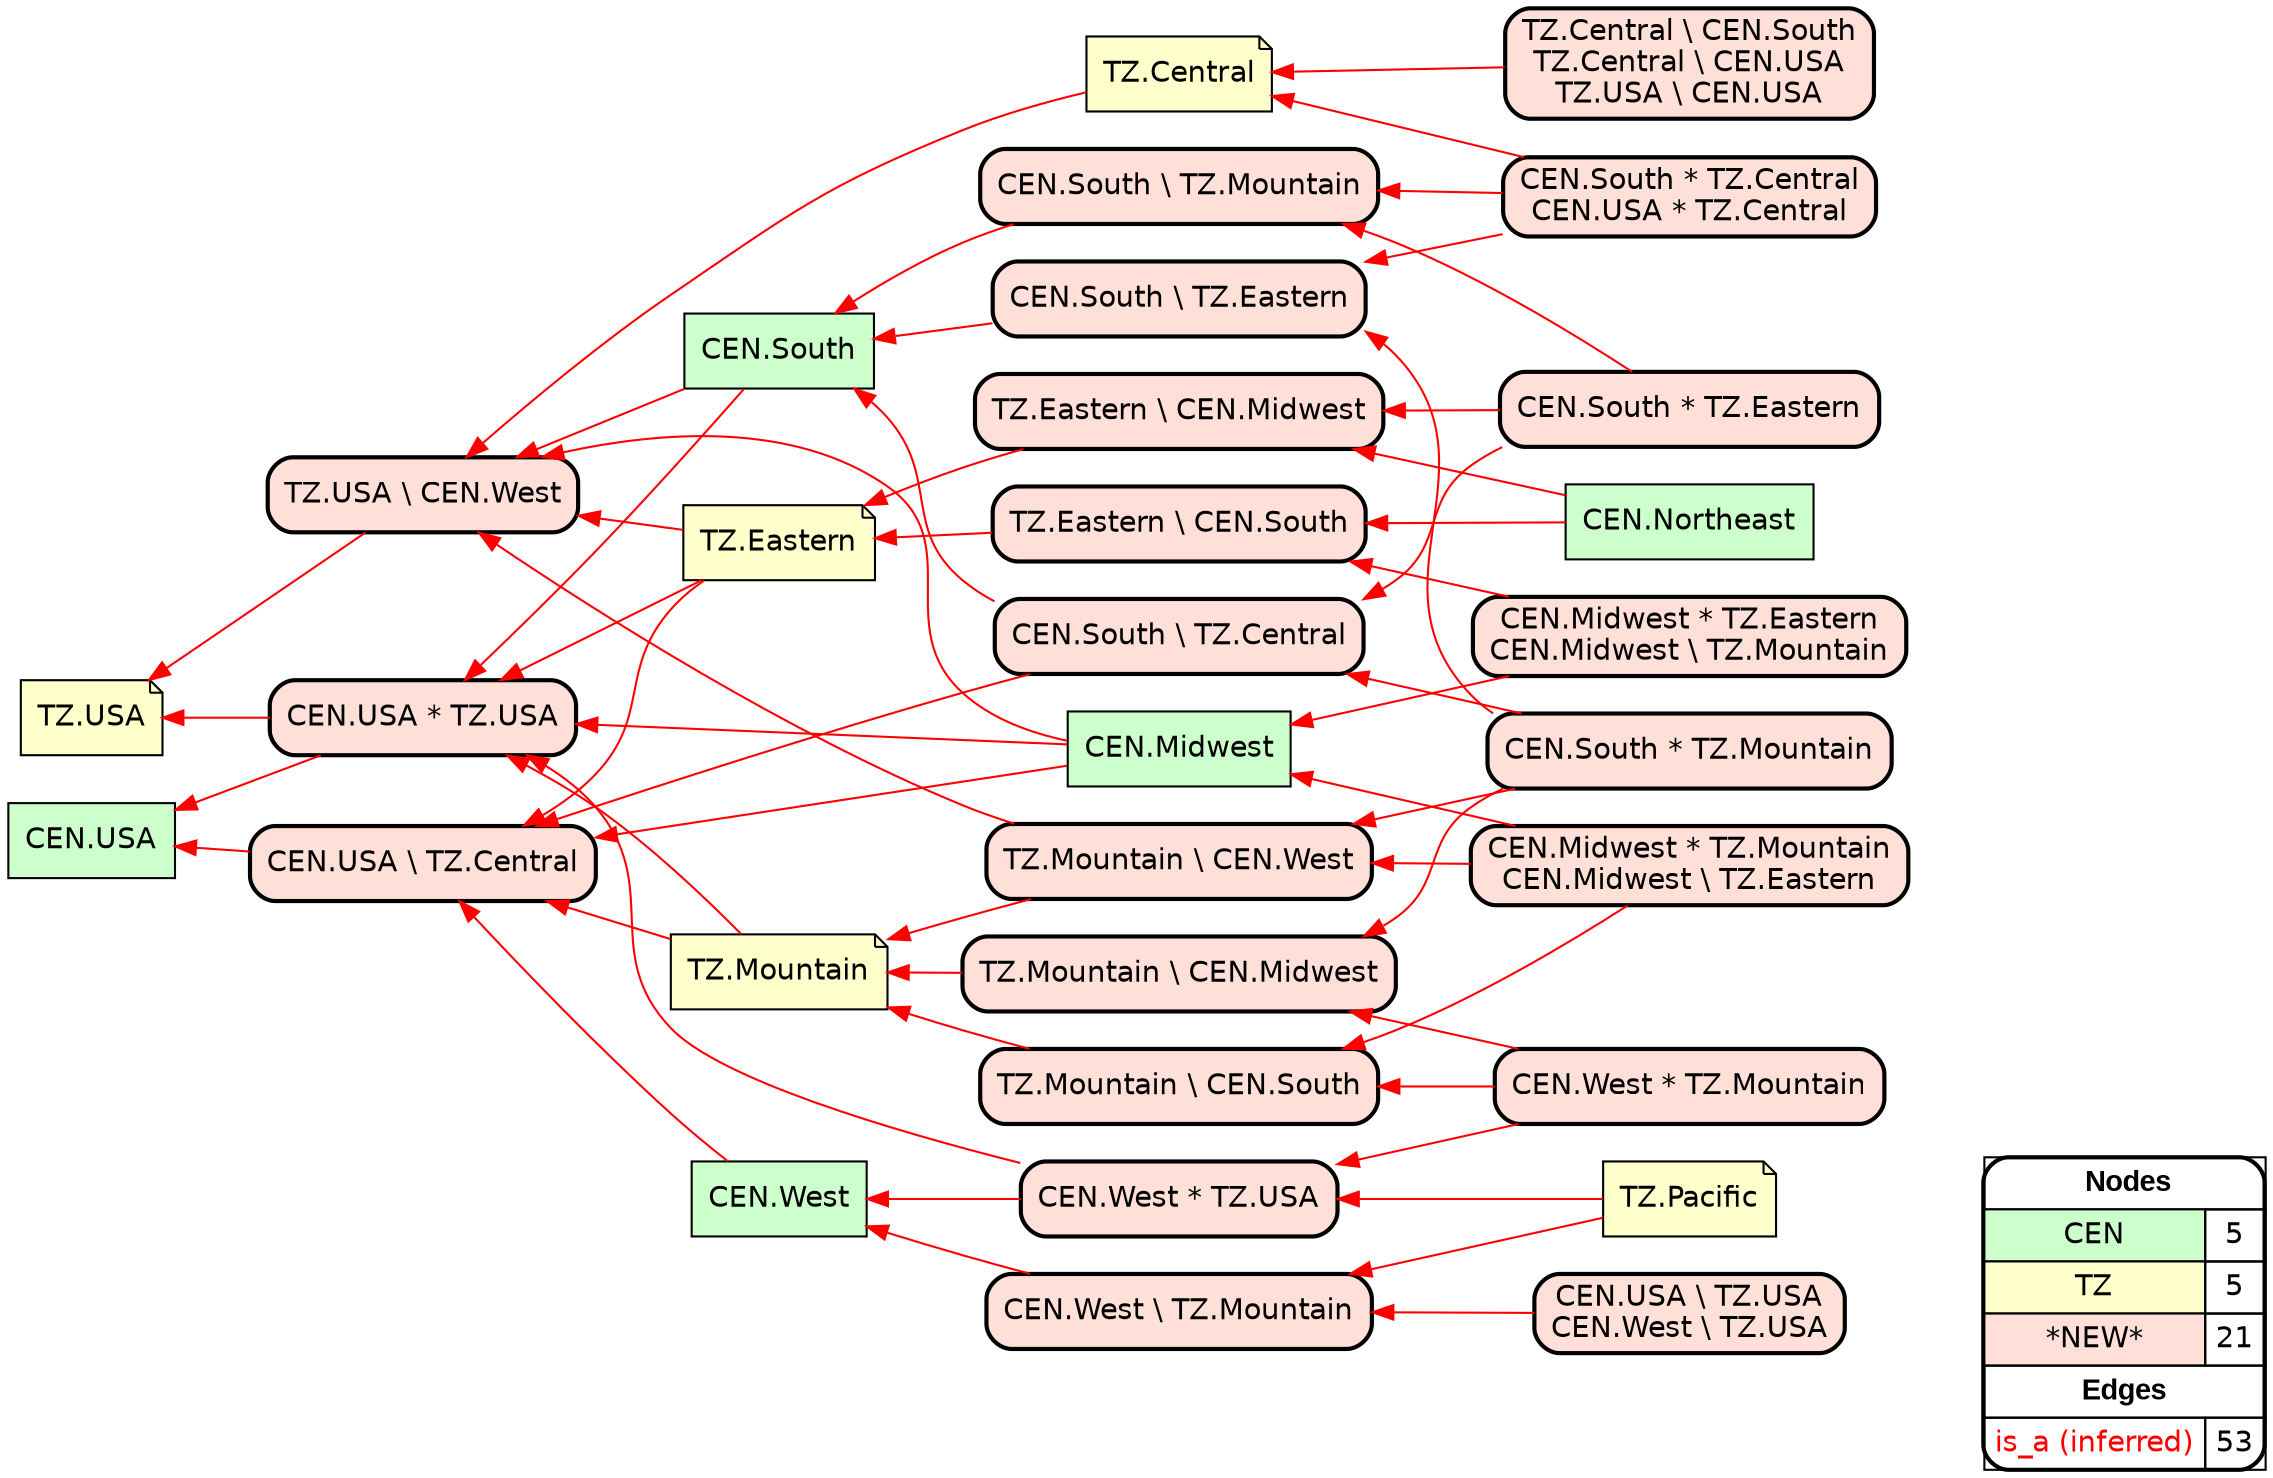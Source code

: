 digraph{
rankdir=RL
node[shape=box style=filled fillcolor="#CCFFCC" fontname="helvetica"] 
"CEN.Midwest"
"CEN.USA"
"CEN.West"
"CEN.Northeast"
"CEN.South"
node[shape=note style=filled fillcolor="#FFFFCC" fontname="helvetica"] 
"TZ.Eastern"
"TZ.USA"
"TZ.Mountain"
"TZ.Pacific"
"TZ.Central"
node[shape=box style="filled,rounded,bold" fillcolor="#FFE0D8" fontname="helvetica"] 
"CEN.West * TZ.USA"
"CEN.USA \\ TZ.Central"
"TZ.Mountain \\ CEN.South"
"TZ.Central \\ CEN.South\nTZ.Central \\ CEN.USA\nTZ.USA \\ CEN.USA"
"CEN.South \\ TZ.Central"
"CEN.South * TZ.Eastern"
"CEN.South \\ TZ.Eastern"
"CEN.South * TZ.Central\nCEN.USA * TZ.Central"
"CEN.South * TZ.Mountain"
"TZ.Eastern \\ CEN.Midwest"
"CEN.West \\ TZ.Mountain"
"CEN.West * TZ.Mountain"
"CEN.USA \\ TZ.USA\nCEN.West \\ TZ.USA"
"TZ.Mountain \\ CEN.West"
"CEN.Midwest * TZ.Mountain\nCEN.Midwest \\ TZ.Eastern"
"TZ.Mountain \\ CEN.Midwest"
"CEN.South \\ TZ.Mountain"
"TZ.USA \\ CEN.West"
"CEN.USA * TZ.USA"
"CEN.Midwest * TZ.Eastern\nCEN.Midwest \\ TZ.Mountain"
"TZ.Eastern \\ CEN.South"
edge[arrowhead=normal style=solid color="#FF0000" constraint=true penwidth=1]
"CEN.South * TZ.Central\nCEN.USA * TZ.Central" -> "CEN.South \\ TZ.Mountain"
"CEN.South * TZ.Central\nCEN.USA * TZ.Central" -> "CEN.South \\ TZ.Eastern"
"CEN.South" -> "CEN.USA * TZ.USA"
"TZ.Eastern" -> "TZ.USA \\ CEN.West"
"TZ.Central" -> "TZ.USA \\ CEN.West"
"TZ.Mountain \\ CEN.West" -> "TZ.USA \\ CEN.West"
"CEN.West \\ TZ.Mountain" -> "CEN.West"
"TZ.Mountain \\ CEN.South" -> "TZ.Mountain"
"CEN.South \\ TZ.Central" -> "CEN.South"
"CEN.West * TZ.USA" -> "CEN.West"
"TZ.Mountain" -> "CEN.USA * TZ.USA"
"CEN.South * TZ.Eastern" -> "CEN.South \\ TZ.Mountain"
"TZ.Pacific" -> "CEN.West * TZ.USA"
"CEN.West * TZ.USA" -> "CEN.USA * TZ.USA"
"TZ.Central \\ CEN.South\nTZ.Central \\ CEN.USA\nTZ.USA \\ CEN.USA" -> "TZ.Central"
"TZ.Mountain" -> "CEN.USA \\ TZ.Central"
"CEN.South * TZ.Mountain" -> "CEN.South \\ TZ.Eastern"
"CEN.West * TZ.Mountain" -> "TZ.Mountain \\ CEN.Midwest"
"CEN.Midwest * TZ.Mountain\nCEN.Midwest \\ TZ.Eastern" -> "TZ.Mountain \\ CEN.West"
"CEN.South" -> "TZ.USA \\ CEN.West"
"CEN.Northeast" -> "TZ.Eastern \\ CEN.Midwest"
"TZ.Eastern \\ CEN.Midwest" -> "TZ.Eastern"
"CEN.West" -> "CEN.USA \\ TZ.Central"
"TZ.USA \\ CEN.West" -> "TZ.USA"
"TZ.Eastern" -> "CEN.USA * TZ.USA"
"CEN.South * TZ.Eastern" -> "TZ.Eastern \\ CEN.Midwest"
"CEN.South \\ TZ.Mountain" -> "CEN.South"
"TZ.Mountain \\ CEN.West" -> "TZ.Mountain"
"TZ.Eastern" -> "CEN.USA \\ TZ.Central"
"CEN.Midwest * TZ.Mountain\nCEN.Midwest \\ TZ.Eastern" -> "TZ.Mountain \\ CEN.South"
"CEN.Northeast" -> "TZ.Eastern \\ CEN.South"
"CEN.Midwest" -> "TZ.USA \\ CEN.West"
"TZ.Pacific" -> "CEN.West \\ TZ.Mountain"
"CEN.Midwest * TZ.Eastern\nCEN.Midwest \\ TZ.Mountain" -> "CEN.Midwest"
"CEN.West * TZ.Mountain" -> "TZ.Mountain \\ CEN.South"
"CEN.USA * TZ.USA" -> "CEN.USA"
"CEN.South \\ TZ.Central" -> "CEN.USA \\ TZ.Central"
"CEN.Midwest * TZ.Mountain\nCEN.Midwest \\ TZ.Eastern" -> "CEN.Midwest"
"CEN.USA \\ TZ.USA\nCEN.West \\ TZ.USA" -> "CEN.West \\ TZ.Mountain"
"CEN.South * TZ.Mountain" -> "TZ.Mountain \\ CEN.Midwest"
"CEN.Midwest" -> "CEN.USA * TZ.USA"
"CEN.West * TZ.Mountain" -> "CEN.West * TZ.USA"
"CEN.Midwest" -> "CEN.USA \\ TZ.Central"
"CEN.South * TZ.Mountain" -> "TZ.Mountain \\ CEN.West"
"TZ.Eastern \\ CEN.South" -> "TZ.Eastern"
"CEN.Midwest * TZ.Eastern\nCEN.Midwest \\ TZ.Mountain" -> "TZ.Eastern \\ CEN.South"
"CEN.South * TZ.Central\nCEN.USA * TZ.Central" -> "TZ.Central"
"CEN.South * TZ.Mountain" -> "CEN.South \\ TZ.Central"
"CEN.South \\ TZ.Eastern" -> "CEN.South"
"TZ.Mountain \\ CEN.Midwest" -> "TZ.Mountain"
"CEN.USA \\ TZ.Central" -> "CEN.USA"
"CEN.South * TZ.Eastern" -> "CEN.South \\ TZ.Central"
"CEN.USA * TZ.USA" -> "TZ.USA"
edge[arrowhead=normal style=dotted color="#000000" constraint=true penwidth=1]
node[shape=box] 
{rank=source Legend [fillcolor= white margin=0 label=< 
 <TABLE BORDER="0" CELLBORDER="1" CELLSPACING="0" CELLPADDING="4"> 
<TR> <TD COLSPAN="2"><font face="Arial Black"> Nodes</font></TD> </TR> 
<TR> 
 <TD bgcolor="#CCFFCC" fontname="helvetica">CEN</TD> 
 <TD>5</TD> 
 </TR> 
<TR> 
 <TD bgcolor="#FFFFCC" fontname="helvetica">TZ</TD> 
 <TD>5</TD> 
 </TR> 
<TR> 
 <TD bgcolor="#FFE0D8" fontname="helvetica">*NEW*</TD> 
 <TD>21</TD> 
 </TR> 
<TR> <TD COLSPAN="2"><font face = "Arial Black"> Edges </font></TD> </TR> 
<TR> 
 <TD><font color ="#FF0000">is_a (inferred)</font></TD><TD>53</TD>
</TR>
</TABLE> 
 >] } 
}